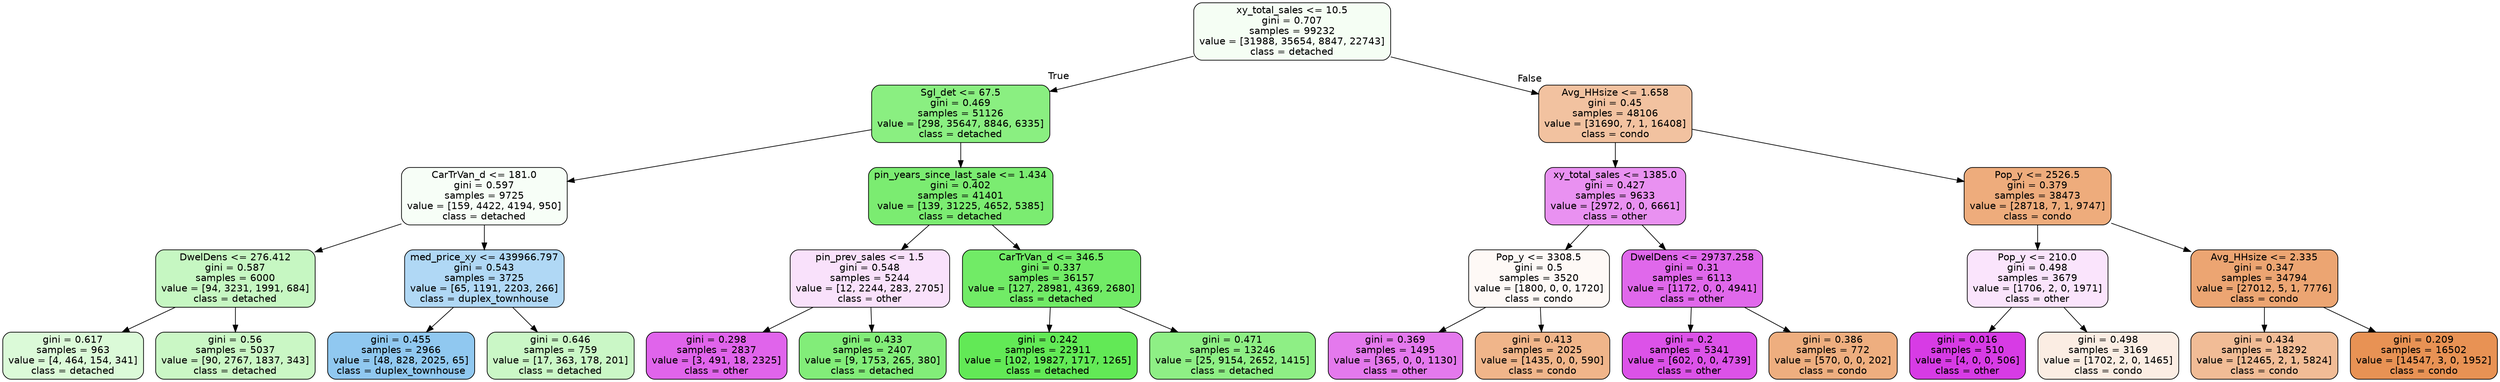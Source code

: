 digraph Tree {
node [shape=box, style="filled, rounded", color="black", fontname=helvetica] ;
edge [fontname=helvetica] ;
0 [label="xy_total_sales <= 10.5\ngini = 0.707\nsamples = 99232\nvalue = [31988, 35654, 8847, 22743]\nclass = detached", fillcolor="#f5fef4"] ;
1 [label="Sgl_det <= 67.5\ngini = 0.469\nsamples = 51126\nvalue = [298, 35647, 8846, 6335]\nclass = detached", fillcolor="#8aef81"] ;
0 -> 1 [labeldistance=2.5, labelangle=45, headlabel="True"] ;
2 [label="CarTrVan_d <= 181.0\ngini = 0.597\nsamples = 9725\nvalue = [159, 4422, 4194, 950]\nclass = detached", fillcolor="#f7fef7"] ;
1 -> 2 ;
3 [label="DwelDens <= 276.412\ngini = 0.587\nsamples = 6000\nvalue = [94, 3231, 1991, 684]\nclass = detached", fillcolor="#c6f7c2"] ;
2 -> 3 ;
4 [label="gini = 0.617\nsamples = 963\nvalue = [4, 464, 154, 341]\nclass = detached", fillcolor="#dbfad8"] ;
3 -> 4 ;
5 [label="gini = 0.56\nsamples = 5037\nvalue = [90, 2767, 1837, 343]\nclass = detached", fillcolor="#caf7c5"] ;
3 -> 5 ;
6 [label="med_price_xy <= 439966.797\ngini = 0.543\nsamples = 3725\nvalue = [65, 1191, 2203, 266]\nclass = duplex_townhouse", fillcolor="#b0d8f5"] ;
2 -> 6 ;
7 [label="gini = 0.455\nsamples = 2966\nvalue = [48, 828, 2025, 65]\nclass = duplex_townhouse", fillcolor="#90c8f0"] ;
6 -> 7 ;
8 [label="gini = 0.646\nsamples = 759\nvalue = [17, 363, 178, 201]\nclass = detached", fillcolor="#caf7c6"] ;
6 -> 8 ;
9 [label="pin_years_since_last_sale <= 1.434\ngini = 0.402\nsamples = 41401\nvalue = [139, 31225, 4652, 5385]\nclass = detached", fillcolor="#7bec71"] ;
1 -> 9 ;
10 [label="pin_prev_sales <= 1.5\ngini = 0.548\nsamples = 5244\nvalue = [12, 2244, 283, 2705]\nclass = other", fillcolor="#f9e1fb"] ;
9 -> 10 ;
11 [label="gini = 0.298\nsamples = 2837\nvalue = [3, 491, 18, 2325]\nclass = other", fillcolor="#e064eb"] ;
10 -> 11 ;
12 [label="gini = 0.433\nsamples = 2407\nvalue = [9, 1753, 265, 380]\nclass = detached", fillcolor="#82ed79"] ;
10 -> 12 ;
13 [label="CarTrVan_d <= 346.5\ngini = 0.337\nsamples = 36157\nvalue = [127, 28981, 4369, 2680]\nclass = detached", fillcolor="#71eb66"] ;
9 -> 13 ;
14 [label="gini = 0.242\nsamples = 22911\nvalue = [102, 19827, 1717, 1265]\nclass = detached", fillcolor="#62e956"] ;
13 -> 14 ;
15 [label="gini = 0.471\nsamples = 13246\nvalue = [25, 9154, 2652, 1415]\nclass = detached", fillcolor="#8eef85"] ;
13 -> 15 ;
16 [label="Avg_HHsize <= 1.658\ngini = 0.45\nsamples = 48106\nvalue = [31690, 7, 1, 16408]\nclass = condo", fillcolor="#f2c2a0"] ;
0 -> 16 [labeldistance=2.5, labelangle=-45, headlabel="False"] ;
17 [label="xy_total_sales <= 1385.0\ngini = 0.427\nsamples = 9633\nvalue = [2972, 0, 0, 6661]\nclass = other", fillcolor="#e991f1"] ;
16 -> 17 ;
18 [label="Pop_y <= 3308.5\ngini = 0.5\nsamples = 3520\nvalue = [1800, 0, 0, 1720]\nclass = condo", fillcolor="#fef9f6"] ;
17 -> 18 ;
19 [label="gini = 0.369\nsamples = 1495\nvalue = [365, 0, 0, 1130]\nclass = other", fillcolor="#e479ed"] ;
18 -> 19 ;
20 [label="gini = 0.413\nsamples = 2025\nvalue = [1435, 0, 0, 590]\nclass = condo", fillcolor="#f0b58a"] ;
18 -> 20 ;
21 [label="DwelDens <= 29737.258\ngini = 0.31\nsamples = 6113\nvalue = [1172, 0, 0, 4941]\nclass = other", fillcolor="#e068eb"] ;
17 -> 21 ;
22 [label="gini = 0.2\nsamples = 5341\nvalue = [602, 0, 0, 4739]\nclass = other", fillcolor="#dc52e8"] ;
21 -> 22 ;
23 [label="gini = 0.386\nsamples = 772\nvalue = [570, 0, 0, 202]\nclass = condo", fillcolor="#eeae7f"] ;
21 -> 23 ;
24 [label="Pop_y <= 2526.5\ngini = 0.379\nsamples = 38473\nvalue = [28718, 7, 1, 9747]\nclass = condo", fillcolor="#eeac7c"] ;
16 -> 24 ;
25 [label="Pop_y <= 210.0\ngini = 0.498\nsamples = 3679\nvalue = [1706, 2, 0, 1971]\nclass = other", fillcolor="#fae4fc"] ;
24 -> 25 ;
26 [label="gini = 0.016\nsamples = 510\nvalue = [4, 0, 0, 506]\nclass = other", fillcolor="#d73be5"] ;
25 -> 26 ;
27 [label="gini = 0.498\nsamples = 3169\nvalue = [1702, 2, 0, 1465]\nclass = condo", fillcolor="#fbede3"] ;
25 -> 27 ;
28 [label="Avg_HHsize <= 2.335\ngini = 0.347\nsamples = 34794\nvalue = [27012, 5, 1, 7776]\nclass = condo", fillcolor="#eca572"] ;
24 -> 28 ;
29 [label="gini = 0.434\nsamples = 18292\nvalue = [12465, 2, 1, 5824]\nclass = condo", fillcolor="#f1bc96"] ;
28 -> 29 ;
30 [label="gini = 0.209\nsamples = 16502\nvalue = [14547, 3, 0, 1952]\nclass = condo", fillcolor="#e89254"] ;
28 -> 30 ;
}
